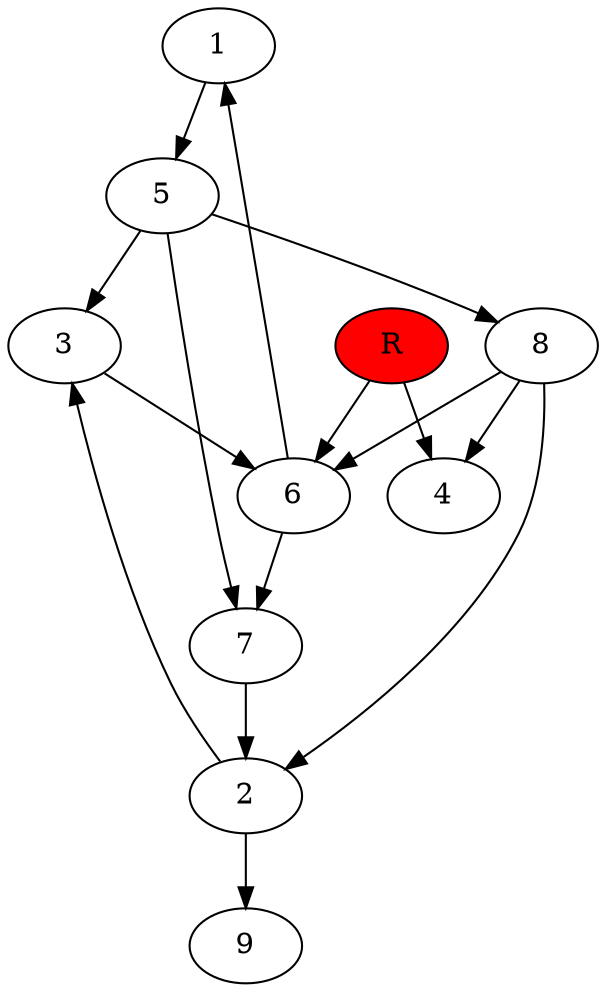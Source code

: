 digraph prb80106 {
	1
	2
	3
	4
	5
	6
	7
	8
	R [fillcolor="#ff0000" style=filled]
	1 -> 5
	2 -> 3
	2 -> 9
	3 -> 6
	5 -> 3
	5 -> 7
	5 -> 8
	6 -> 1
	6 -> 7
	7 -> 2
	8 -> 2
	8 -> 4
	8 -> 6
	R -> 4
	R -> 6
}
